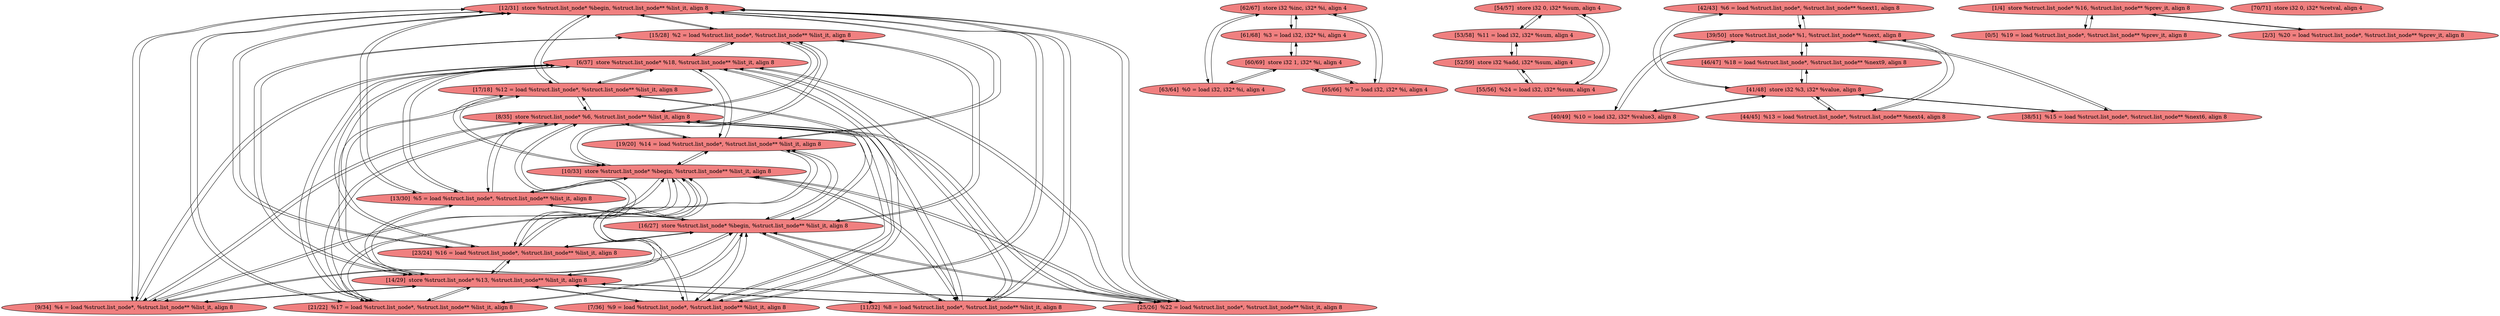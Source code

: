 
digraph G {


node71 [fillcolor=lightcoral,label="[12/31]  store %struct.list_node* %begin, %struct.list_node** %list_it, align 8",shape=ellipse,style=filled ]
node70 [fillcolor=lightcoral,label="[62/67]  store i32 %inc, i32* %i, align 4",shape=ellipse,style=filled ]
node69 [fillcolor=lightcoral,label="[15/28]  %2 = load %struct.list_node*, %struct.list_node** %list_it, align 8",shape=ellipse,style=filled ]
node63 [fillcolor=lightcoral,label="[54/57]  store i32 0, i32* %sum, align 4",shape=ellipse,style=filled ]
node68 [fillcolor=lightcoral,label="[14/29]  store %struct.list_node* %13, %struct.list_node** %list_it, align 8",shape=ellipse,style=filled ]
node62 [fillcolor=lightcoral,label="[53/58]  %11 = load i32, i32* %sum, align 4",shape=ellipse,style=filled ]
node61 [fillcolor=lightcoral,label="[16/27]  store %struct.list_node* %begin, %struct.list_node** %list_it, align 8",shape=ellipse,style=filled ]
node60 [fillcolor=lightcoral,label="[55/56]  %24 = load i32, i32* %sum, align 4",shape=ellipse,style=filled ]
node58 [fillcolor=lightcoral,label="[42/43]  %6 = load %struct.list_node*, %struct.list_node** %next1, align 8",shape=ellipse,style=filled ]
node57 [fillcolor=lightcoral,label="[39/50]  store %struct.list_node* %1, %struct.list_node** %next, align 8",shape=ellipse,style=filled ]
node56 [fillcolor=lightcoral,label="[40/49]  %10 = load i32, i32* %value3, align 8",shape=ellipse,style=filled ]
node59 [fillcolor=lightcoral,label="[10/33]  store %struct.list_node* %begin, %struct.list_node** %list_it, align 8",shape=ellipse,style=filled ]
node53 [fillcolor=lightcoral,label="[8/35]  store %struct.list_node* %6, %struct.list_node** %list_it, align 8",shape=ellipse,style=filled ]
node52 [fillcolor=lightcoral,label="[11/32]  %8 = load %struct.list_node*, %struct.list_node** %list_it, align 8",shape=ellipse,style=filled ]
node39 [fillcolor=lightcoral,label="[1/4]  store %struct.list_node* %16, %struct.list_node** %prev_it, align 8",shape=ellipse,style=filled ]
node65 [fillcolor=lightcoral,label="[61/68]  %3 = load i32, i32* %i, align 4",shape=ellipse,style=filled ]
node64 [fillcolor=lightcoral,label="[9/34]  %4 = load %struct.list_node*, %struct.list_node** %list_it, align 8",shape=ellipse,style=filled ]
node44 [fillcolor=lightcoral,label="[44/45]  %13 = load %struct.list_node*, %struct.list_node** %next4, align 8",shape=ellipse,style=filled ]
node38 [fillcolor=lightcoral,label="[21/22]  %17 = load %struct.list_node*, %struct.list_node** %list_it, align 8",shape=ellipse,style=filled ]
node36 [fillcolor=lightcoral,label="[0/5]  %19 = load %struct.list_node*, %struct.list_node** %prev_it, align 8",shape=ellipse,style=filled ]
node47 [fillcolor=lightcoral,label="[52/59]  store i32 %add, i32* %sum, align 4",shape=ellipse,style=filled ]
node54 [fillcolor=lightcoral,label="[63/64]  %0 = load i32, i32* %i, align 4",shape=ellipse,style=filled ]
node40 [fillcolor=lightcoral,label="[25/26]  %22 = load %struct.list_node*, %struct.list_node** %list_it, align 8",shape=ellipse,style=filled ]
node67 [fillcolor=lightcoral,label="[41/48]  store i32 %3, i32* %value, align 8",shape=ellipse,style=filled ]
node48 [fillcolor=lightcoral,label="[7/36]  %9 = load %struct.list_node*, %struct.list_node** %list_it, align 8",shape=ellipse,style=filled ]
node49 [fillcolor=lightcoral,label="[60/69]  store i32 1, i32* %i, align 4",shape=ellipse,style=filled ]
node41 [fillcolor=lightcoral,label="[38/51]  %15 = load %struct.list_node*, %struct.list_node** %next6, align 8",shape=ellipse,style=filled ]
node43 [fillcolor=lightcoral,label="[23/24]  %16 = load %struct.list_node*, %struct.list_node** %list_it, align 8",shape=ellipse,style=filled ]
node37 [fillcolor=lightcoral,label="[6/37]  store %struct.list_node* %18, %struct.list_node** %list_it, align 8",shape=ellipse,style=filled ]
node50 [fillcolor=lightcoral,label="[13/30]  %5 = load %struct.list_node*, %struct.list_node** %list_it, align 8",shape=ellipse,style=filled ]
node42 [fillcolor=lightcoral,label="[19/20]  %14 = load %struct.list_node*, %struct.list_node** %list_it, align 8",shape=ellipse,style=filled ]
node45 [fillcolor=lightcoral,label="[17/18]  %12 = load %struct.list_node*, %struct.list_node** %list_it, align 8",shape=ellipse,style=filled ]
node66 [fillcolor=lightcoral,label="[65/66]  %7 = load i32, i32* %i, align 4",shape=ellipse,style=filled ]
node55 [fillcolor=lightcoral,label="[70/71]  store i32 0, i32* %retval, align 4",shape=ellipse,style=filled ]
node46 [fillcolor=lightcoral,label="[2/3]  %20 = load %struct.list_node*, %struct.list_node** %prev_it, align 8",shape=ellipse,style=filled ]
node51 [fillcolor=lightcoral,label="[46/47]  %18 = load %struct.list_node*, %struct.list_node** %next9, align 8",shape=ellipse,style=filled ]

node38->node71 [ ]
node71->node43 [ ]
node71->node45 [ ]
node48->node68 [ ]
node68->node48 [ ]
node62->node63 [ ]
node70->node66 [ ]
node66->node70 [ ]
node71->node48 [ ]
node53->node43 [ ]
node53->node42 [ ]
node71->node69 [ ]
node45->node61 [ ]
node53->node45 [ ]
node45->node53 [ ]
node69->node71 [ ]
node71->node40 [ ]
node53->node40 [ ]
node46->node39 [ ]
node50->node61 [ ]
node50->node68 [ ]
node53->node69 [ ]
node39->node46 [ ]
node67->node51 [ ]
node66->node49 [ ]
node49->node66 [ ]
node54->node49 [ ]
node59->node40 [ ]
node71->node52 [ ]
node49->node65 [ ]
node65->node49 [ ]
node70->node54 [ ]
node61->node42 [ ]
node63->node62 [ ]
node54->node70 [ ]
node71->node38 [ ]
node37->node42 [ ]
node43->node53 [ ]
node59->node42 [ ]
node69->node59 [ ]
node71->node42 [ ]
node41->node67 [ ]
node65->node70 [ ]
node59->node43 [ ]
node41->node57 [ ]
node68->node64 [ ]
node59->node48 [ ]
node48->node59 [ ]
node43->node71 [ ]
node42->node53 [ ]
node50->node71 [ ]
node70->node65 [ ]
node38->node53 [ ]
node58->node57 [ ]
node48->node71 [ ]
node40->node53 [ ]
node40->node61 [ ]
node57->node41 [ ]
node37->node48 [ ]
node51->node67 [ ]
node67->node44 [ ]
node38->node68 [ ]
node59->node45 [ ]
node37->node52 [ ]
node61->node50 [ ]
node59->node38 [ ]
node64->node68 [ ]
node57->node58 [ ]
node67->node56 [ ]
node68->node69 [ ]
node56->node67 [ ]
node42->node61 [ ]
node37->node64 [ ]
node37->node40 [ ]
node40->node37 [ ]
node61->node48 [ ]
node42->node71 [ ]
node42->node59 [ ]
node43->node61 [ ]
node61->node52 [ ]
node61->node45 [ ]
node64->node53 [ ]
node71->node50 [ ]
node53->node64 [ ]
node59->node69 [ ]
node53->node50 [ ]
node42->node68 [ ]
node39->node36 [ ]
node61->node43 [ ]
node61->node64 [ ]
node47->node62 [ ]
node40->node59 [ ]
node68->node40 [ ]
node68->node42 [ ]
node71->node64 [ ]
node69->node61 [ ]
node43->node59 [ ]
node68->node38 [ ]
node52->node61 [ ]
node43->node68 [ ]
node40->node68 [ ]
node64->node37 [ ]
node52->node37 [ ]
node59->node50 [ ]
node52->node71 [ ]
node68->node43 [ ]
node61->node40 [ ]
node42->node37 [ ]
node37->node45 [ ]
node53->node38 [ ]
node62->node47 [ ]
node69->node53 [ ]
node37->node50 [ ]
node43->node37 [ ]
node60->node63 [ ]
node48->node37 [ ]
node45->node68 [ ]
node64->node59 [ ]
node59->node64 [ ]
node64->node61 [ ]
node67->node41 [ ]
node50->node37 [ ]
node48->node61 [ ]
node53->node48 [ ]
node64->node71 [ ]
node50->node53 [ ]
node69->node68 [ ]
node37->node69 [ ]
node45->node37 [ ]
node57->node44 [ ]
node57->node56 [ ]
node67->node58 [ ]
node45->node71 [ ]
node44->node67 [ ]
node38->node61 [ ]
node58->node67 [ ]
node60->node47 [ ]
node38->node59 [ ]
node68->node52 [ ]
node61->node38 [ ]
node49->node54 [ ]
node45->node59 [ ]
node63->node60 [ ]
node47->node60 [ ]
node48->node53 [ ]
node52->node68 [ ]
node53->node52 [ ]
node44->node57 [ ]
node69->node37 [ ]
node68->node50 [ ]
node59->node52 [ ]
node52->node53 [ ]
node52->node59 [ ]
node51->node57 [ ]
node37->node43 [ ]
node57->node51 [ ]
node61->node69 [ ]
node36->node39 [ ]
node37->node38 [ ]
node38->node37 [ ]
node68->node45 [ ]
node40->node71 [ ]
node56->node57 [ ]
node50->node59 [ ]


}
